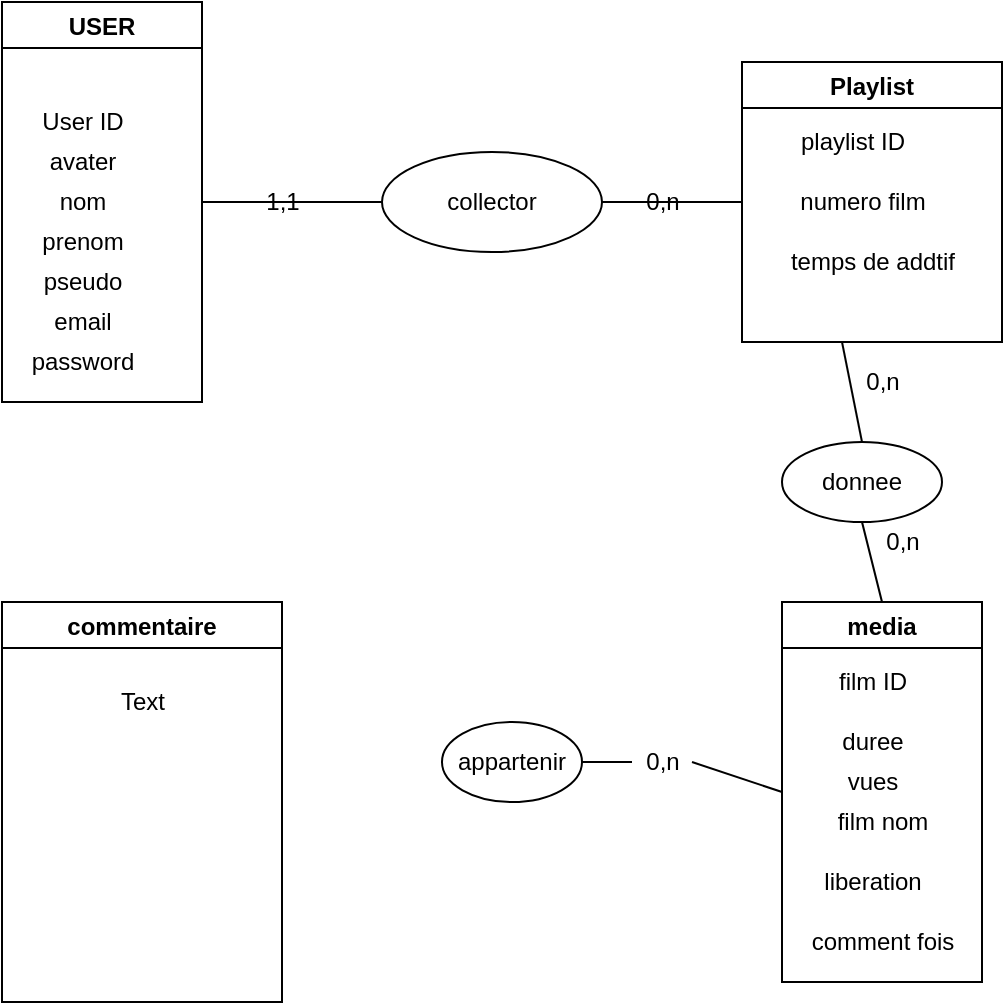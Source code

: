 <mxfile version="15.7.4" type="github">
  <diagram id="igKrxFIecgqECClJfI2o" name="Page-1">
    <mxGraphModel dx="1038" dy="547" grid="1" gridSize="10" guides="1" tooltips="1" connect="1" arrows="1" fold="1" page="1" pageScale="1" pageWidth="827" pageHeight="1169" math="0" shadow="0">
      <root>
        <mxCell id="0" />
        <mxCell id="1" parent="0" />
        <mxCell id="KSL485tz71ZAWiSOoCcB-1" value="USER" style="swimlane;" vertex="1" parent="1">
          <mxGeometry x="80" y="50" width="100" height="200" as="geometry" />
        </mxCell>
        <mxCell id="KSL485tz71ZAWiSOoCcB-2" value="User ID" style="text;html=1;align=center;verticalAlign=middle;resizable=0;points=[];autosize=1;strokeColor=none;fillColor=none;" vertex="1" parent="KSL485tz71ZAWiSOoCcB-1">
          <mxGeometry x="10" y="50" width="60" height="20" as="geometry" />
        </mxCell>
        <mxCell id="KSL485tz71ZAWiSOoCcB-3" value="avater" style="text;html=1;align=center;verticalAlign=middle;resizable=0;points=[];autosize=1;strokeColor=none;fillColor=none;" vertex="1" parent="1">
          <mxGeometry x="95" y="120" width="50" height="20" as="geometry" />
        </mxCell>
        <mxCell id="KSL485tz71ZAWiSOoCcB-4" value="nom" style="text;html=1;align=center;verticalAlign=middle;resizable=0;points=[];autosize=1;strokeColor=none;fillColor=none;" vertex="1" parent="1">
          <mxGeometry x="100" y="140" width="40" height="20" as="geometry" />
        </mxCell>
        <mxCell id="KSL485tz71ZAWiSOoCcB-5" value="prenom" style="text;html=1;align=center;verticalAlign=middle;resizable=0;points=[];autosize=1;strokeColor=none;fillColor=none;" vertex="1" parent="1">
          <mxGeometry x="90" y="160" width="60" height="20" as="geometry" />
        </mxCell>
        <mxCell id="KSL485tz71ZAWiSOoCcB-6" value="pseudo" style="text;html=1;align=center;verticalAlign=middle;resizable=0;points=[];autosize=1;strokeColor=none;fillColor=none;" vertex="1" parent="1">
          <mxGeometry x="95" y="180" width="50" height="20" as="geometry" />
        </mxCell>
        <mxCell id="KSL485tz71ZAWiSOoCcB-7" value="email" style="text;html=1;align=center;verticalAlign=middle;resizable=0;points=[];autosize=1;strokeColor=none;fillColor=none;" vertex="1" parent="1">
          <mxGeometry x="100" y="200" width="40" height="20" as="geometry" />
        </mxCell>
        <mxCell id="KSL485tz71ZAWiSOoCcB-8" value="password" style="text;html=1;align=center;verticalAlign=middle;resizable=0;points=[];autosize=1;strokeColor=none;fillColor=none;" vertex="1" parent="1">
          <mxGeometry x="85" y="220" width="70" height="20" as="geometry" />
        </mxCell>
        <mxCell id="KSL485tz71ZAWiSOoCcB-9" value="" style="endArrow=none;html=1;rounded=0;exitX=1;exitY=0.5;exitDx=0;exitDy=0;entryX=0;entryY=0.5;entryDx=0;entryDy=0;" edge="1" parent="1" source="KSL485tz71ZAWiSOoCcB-1" target="KSL485tz71ZAWiSOoCcB-10">
          <mxGeometry width="50" height="50" relative="1" as="geometry">
            <mxPoint x="390" y="200" as="sourcePoint" />
            <mxPoint x="260" y="150" as="targetPoint" />
          </mxGeometry>
        </mxCell>
        <mxCell id="KSL485tz71ZAWiSOoCcB-10" value="collector" style="ellipse;whiteSpace=wrap;html=1;" vertex="1" parent="1">
          <mxGeometry x="270" y="125" width="110" height="50" as="geometry" />
        </mxCell>
        <mxCell id="KSL485tz71ZAWiSOoCcB-11" value="1,1" style="text;html=1;align=center;verticalAlign=middle;resizable=0;points=[];autosize=1;strokeColor=none;fillColor=none;" vertex="1" parent="1">
          <mxGeometry x="205" y="140" width="30" height="20" as="geometry" />
        </mxCell>
        <mxCell id="KSL485tz71ZAWiSOoCcB-12" value="" style="endArrow=none;html=1;rounded=0;exitX=1;exitY=0.5;exitDx=0;exitDy=0;" edge="1" parent="1" source="KSL485tz71ZAWiSOoCcB-10">
          <mxGeometry width="50" height="50" relative="1" as="geometry">
            <mxPoint x="390" y="200" as="sourcePoint" />
            <mxPoint x="450" y="150" as="targetPoint" />
          </mxGeometry>
        </mxCell>
        <mxCell id="KSL485tz71ZAWiSOoCcB-13" value="Playlist" style="swimlane;" vertex="1" parent="1">
          <mxGeometry x="450" y="80" width="130" height="140" as="geometry" />
        </mxCell>
        <mxCell id="KSL485tz71ZAWiSOoCcB-16" value="temps de addtif" style="text;html=1;align=center;verticalAlign=middle;resizable=0;points=[];autosize=1;strokeColor=none;fillColor=none;" vertex="1" parent="KSL485tz71ZAWiSOoCcB-13">
          <mxGeometry x="15" y="90" width="100" height="20" as="geometry" />
        </mxCell>
        <mxCell id="KSL485tz71ZAWiSOoCcB-15" value="numero film" style="text;html=1;align=center;verticalAlign=middle;resizable=0;points=[];autosize=1;strokeColor=none;fillColor=none;" vertex="1" parent="KSL485tz71ZAWiSOoCcB-13">
          <mxGeometry x="20" y="60" width="80" height="20" as="geometry" />
        </mxCell>
        <mxCell id="KSL485tz71ZAWiSOoCcB-14" value="playlist ID" style="text;html=1;align=center;verticalAlign=middle;resizable=0;points=[];autosize=1;strokeColor=none;fillColor=none;" vertex="1" parent="KSL485tz71ZAWiSOoCcB-13">
          <mxGeometry x="20" y="30" width="70" height="20" as="geometry" />
        </mxCell>
        <mxCell id="KSL485tz71ZAWiSOoCcB-17" value="0,n" style="text;html=1;align=center;verticalAlign=middle;resizable=0;points=[];autosize=1;strokeColor=none;fillColor=none;" vertex="1" parent="1">
          <mxGeometry x="395" y="140" width="30" height="20" as="geometry" />
        </mxCell>
        <mxCell id="KSL485tz71ZAWiSOoCcB-18" value="donnee" style="ellipse;whiteSpace=wrap;html=1;" vertex="1" parent="1">
          <mxGeometry x="470" y="270" width="80" height="40" as="geometry" />
        </mxCell>
        <mxCell id="KSL485tz71ZAWiSOoCcB-19" value="" style="endArrow=none;html=1;rounded=0;exitX=0.5;exitY=0;exitDx=0;exitDy=0;" edge="1" parent="1" source="KSL485tz71ZAWiSOoCcB-18">
          <mxGeometry width="50" height="50" relative="1" as="geometry">
            <mxPoint x="390" y="200" as="sourcePoint" />
            <mxPoint x="500" y="220" as="targetPoint" />
          </mxGeometry>
        </mxCell>
        <mxCell id="KSL485tz71ZAWiSOoCcB-20" value="0,n" style="text;html=1;align=center;verticalAlign=middle;resizable=0;points=[];autosize=1;strokeColor=none;fillColor=none;" vertex="1" parent="1">
          <mxGeometry x="505" y="230" width="30" height="20" as="geometry" />
        </mxCell>
        <mxCell id="KSL485tz71ZAWiSOoCcB-21" value="media" style="swimlane;" vertex="1" parent="1">
          <mxGeometry x="470" y="350" width="100" height="190" as="geometry" />
        </mxCell>
        <mxCell id="KSL485tz71ZAWiSOoCcB-25" value="duree" style="text;html=1;align=center;verticalAlign=middle;resizable=0;points=[];autosize=1;strokeColor=none;fillColor=none;" vertex="1" parent="KSL485tz71ZAWiSOoCcB-21">
          <mxGeometry x="20" y="60" width="50" height="20" as="geometry" />
        </mxCell>
        <mxCell id="KSL485tz71ZAWiSOoCcB-26" value="vues" style="text;html=1;align=center;verticalAlign=middle;resizable=0;points=[];autosize=1;strokeColor=none;fillColor=none;" vertex="1" parent="KSL485tz71ZAWiSOoCcB-21">
          <mxGeometry x="25" y="80" width="40" height="20" as="geometry" />
        </mxCell>
        <mxCell id="KSL485tz71ZAWiSOoCcB-24" value="film ID" style="text;html=1;align=center;verticalAlign=middle;resizable=0;points=[];autosize=1;strokeColor=none;fillColor=none;" vertex="1" parent="KSL485tz71ZAWiSOoCcB-21">
          <mxGeometry x="20" y="30" width="50" height="20" as="geometry" />
        </mxCell>
        <mxCell id="KSL485tz71ZAWiSOoCcB-27" value="film nom" style="text;html=1;align=center;verticalAlign=middle;resizable=0;points=[];autosize=1;strokeColor=none;fillColor=none;" vertex="1" parent="KSL485tz71ZAWiSOoCcB-21">
          <mxGeometry x="20" y="100" width="60" height="20" as="geometry" />
        </mxCell>
        <mxCell id="KSL485tz71ZAWiSOoCcB-29" value="liberation" style="text;html=1;align=center;verticalAlign=middle;resizable=0;points=[];autosize=1;strokeColor=none;fillColor=none;" vertex="1" parent="KSL485tz71ZAWiSOoCcB-21">
          <mxGeometry x="15" y="130" width="60" height="20" as="geometry" />
        </mxCell>
        <mxCell id="KSL485tz71ZAWiSOoCcB-22" value="" style="endArrow=none;html=1;rounded=0;entryX=0.5;entryY=1;entryDx=0;entryDy=0;exitX=0.5;exitY=0;exitDx=0;exitDy=0;" edge="1" parent="1" source="KSL485tz71ZAWiSOoCcB-21" target="KSL485tz71ZAWiSOoCcB-18">
          <mxGeometry width="50" height="50" relative="1" as="geometry">
            <mxPoint x="390" y="400" as="sourcePoint" />
            <mxPoint x="440" y="350" as="targetPoint" />
          </mxGeometry>
        </mxCell>
        <mxCell id="KSL485tz71ZAWiSOoCcB-23" value="0,n" style="text;html=1;align=center;verticalAlign=middle;resizable=0;points=[];autosize=1;strokeColor=none;fillColor=none;" vertex="1" parent="1">
          <mxGeometry x="515" y="310" width="30" height="20" as="geometry" />
        </mxCell>
        <mxCell id="KSL485tz71ZAWiSOoCcB-31" value="comment fois" style="text;html=1;align=center;verticalAlign=middle;resizable=0;points=[];autosize=1;strokeColor=none;fillColor=none;" vertex="1" parent="1">
          <mxGeometry x="475" y="510" width="90" height="20" as="geometry" />
        </mxCell>
        <mxCell id="KSL485tz71ZAWiSOoCcB-32" value="appartenir" style="ellipse;whiteSpace=wrap;html=1;" vertex="1" parent="1">
          <mxGeometry x="300" y="410" width="70" height="40" as="geometry" />
        </mxCell>
        <mxCell id="KSL485tz71ZAWiSOoCcB-33" value="" style="endArrow=none;html=1;rounded=0;exitX=1;exitY=0.5;exitDx=0;exitDy=0;entryX=0;entryY=0.5;entryDx=0;entryDy=0;startArrow=none;" edge="1" parent="1" source="KSL485tz71ZAWiSOoCcB-34" target="KSL485tz71ZAWiSOoCcB-21">
          <mxGeometry width="50" height="50" relative="1" as="geometry">
            <mxPoint x="390" y="400" as="sourcePoint" />
            <mxPoint x="470" y="430" as="targetPoint" />
          </mxGeometry>
        </mxCell>
        <mxCell id="KSL485tz71ZAWiSOoCcB-34" value="0,n" style="text;html=1;align=center;verticalAlign=middle;resizable=0;points=[];autosize=1;strokeColor=none;fillColor=none;" vertex="1" parent="1">
          <mxGeometry x="395" y="420" width="30" height="20" as="geometry" />
        </mxCell>
        <mxCell id="KSL485tz71ZAWiSOoCcB-35" value="" style="endArrow=none;html=1;rounded=0;exitX=1;exitY=0.5;exitDx=0;exitDy=0;entryX=0;entryY=0.5;entryDx=0;entryDy=0;" edge="1" parent="1" source="KSL485tz71ZAWiSOoCcB-32" target="KSL485tz71ZAWiSOoCcB-34">
          <mxGeometry width="50" height="50" relative="1" as="geometry">
            <mxPoint x="370" y="430" as="sourcePoint" />
            <mxPoint x="470" y="445" as="targetPoint" />
          </mxGeometry>
        </mxCell>
        <mxCell id="KSL485tz71ZAWiSOoCcB-36" value="commentaire" style="swimlane;" vertex="1" parent="1">
          <mxGeometry x="80" y="350" width="140" height="200" as="geometry" />
        </mxCell>
        <mxCell id="KSL485tz71ZAWiSOoCcB-37" value="Text" style="text;html=1;align=center;verticalAlign=middle;resizable=0;points=[];autosize=1;strokeColor=none;fillColor=none;" vertex="1" parent="1">
          <mxGeometry x="130" y="390" width="40" height="20" as="geometry" />
        </mxCell>
      </root>
    </mxGraphModel>
  </diagram>
</mxfile>
